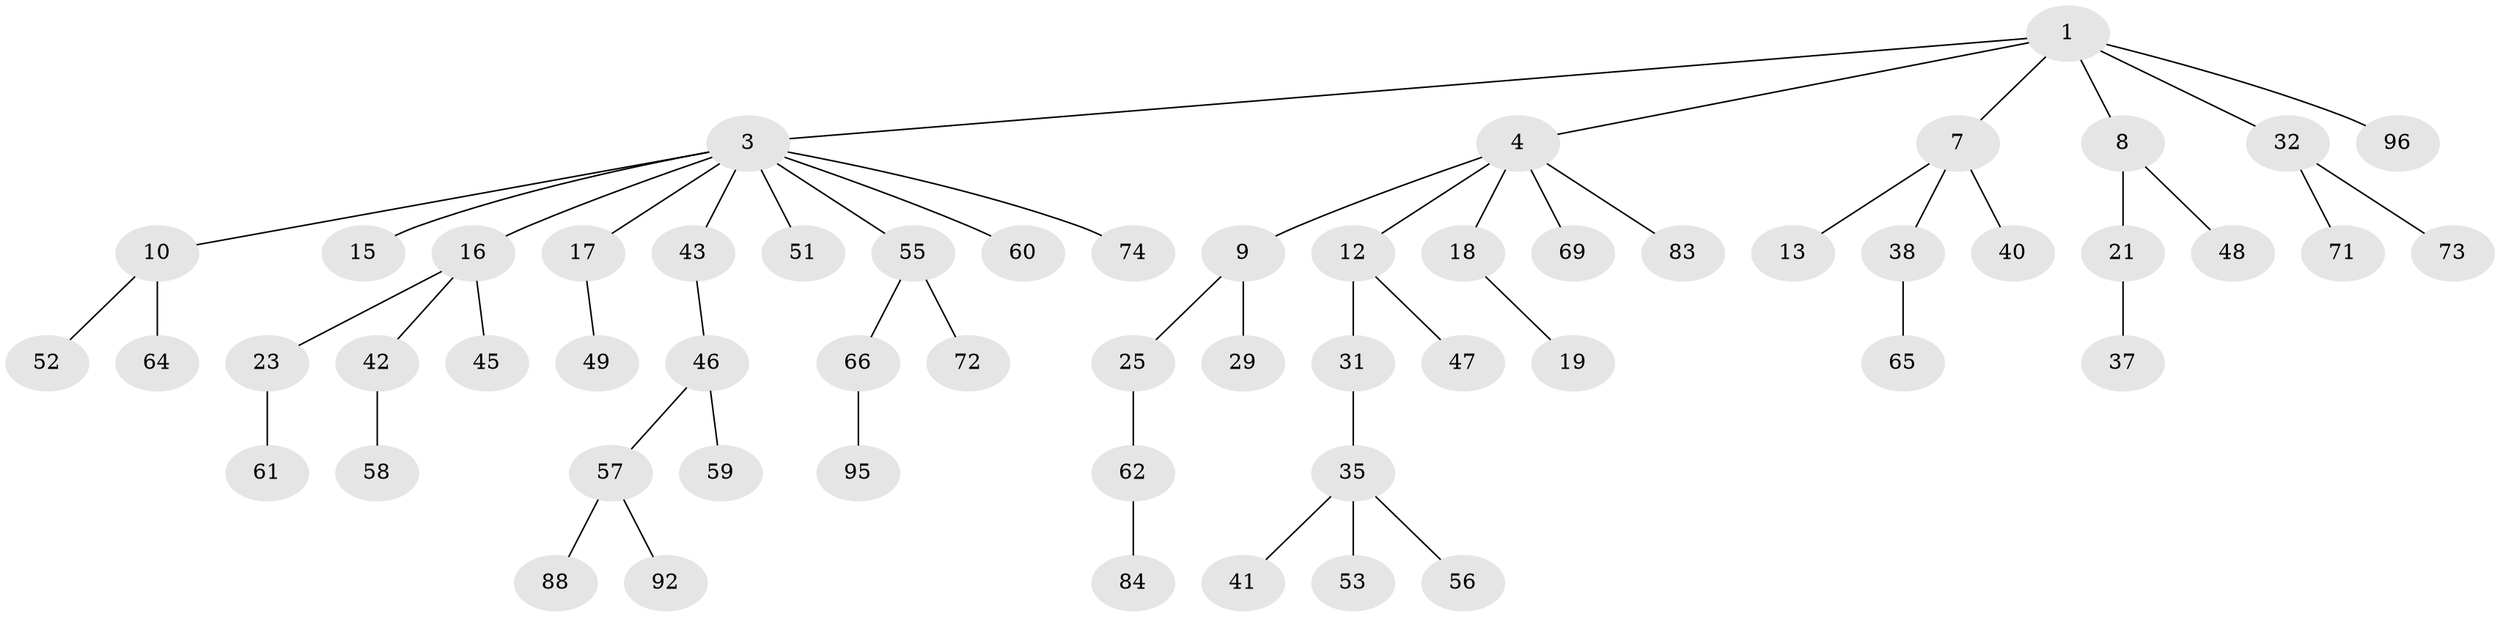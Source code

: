 // original degree distribution, {4: 0.0625, 7: 0.010416666666666666, 5: 0.020833333333333332, 3: 0.19791666666666666, 6: 0.010416666666666666, 2: 0.19791666666666666, 1: 0.5}
// Generated by graph-tools (version 1.1) at 2025/19/03/04/25 18:19:03]
// undirected, 57 vertices, 56 edges
graph export_dot {
graph [start="1"]
  node [color=gray90,style=filled];
  1 [super="+2"];
  3 [super="+6+14"];
  4 [super="+5"];
  7 [super="+91+24"];
  8;
  9 [super="+68+30+11"];
  10 [super="+22"];
  12 [super="+79+26"];
  13;
  15 [super="+82+89+50"];
  16 [super="+28+20"];
  17 [super="+44"];
  18;
  19;
  21 [super="+33"];
  23 [super="+34"];
  25 [super="+87+27"];
  29;
  31;
  32;
  35 [super="+36"];
  37 [super="+70"];
  38 [super="+54"];
  40;
  41;
  42;
  43;
  45;
  46;
  47 [super="+77+81"];
  48 [super="+86"];
  49;
  51 [super="+90+75"];
  52;
  53 [super="+63"];
  55;
  56;
  57;
  58;
  59;
  60;
  61;
  62;
  64 [super="+67"];
  65;
  66;
  69 [super="+78"];
  71 [super="+80"];
  72;
  73;
  74;
  83;
  84;
  88;
  92;
  95;
  96;
  1 -- 3;
  1 -- 32;
  1 -- 96;
  1 -- 8;
  1 -- 4;
  1 -- 7;
  3 -- 10;
  3 -- 16;
  3 -- 43;
  3 -- 51;
  3 -- 55;
  3 -- 74;
  3 -- 60;
  3 -- 15;
  3 -- 17;
  4 -- 9;
  4 -- 18;
  4 -- 69;
  4 -- 83;
  4 -- 12;
  7 -- 13;
  7 -- 38;
  7 -- 40;
  8 -- 21;
  8 -- 48;
  9 -- 29;
  9 -- 25;
  10 -- 64;
  10 -- 52;
  12 -- 31;
  12 -- 47;
  16 -- 23;
  16 -- 45;
  16 -- 42;
  17 -- 49;
  18 -- 19;
  21 -- 37;
  23 -- 61;
  25 -- 62;
  31 -- 35;
  32 -- 71;
  32 -- 73;
  35 -- 41;
  35 -- 56;
  35 -- 53;
  38 -- 65;
  42 -- 58;
  43 -- 46;
  46 -- 57;
  46 -- 59;
  55 -- 66;
  55 -- 72;
  57 -- 88;
  57 -- 92;
  62 -- 84;
  66 -- 95;
}
